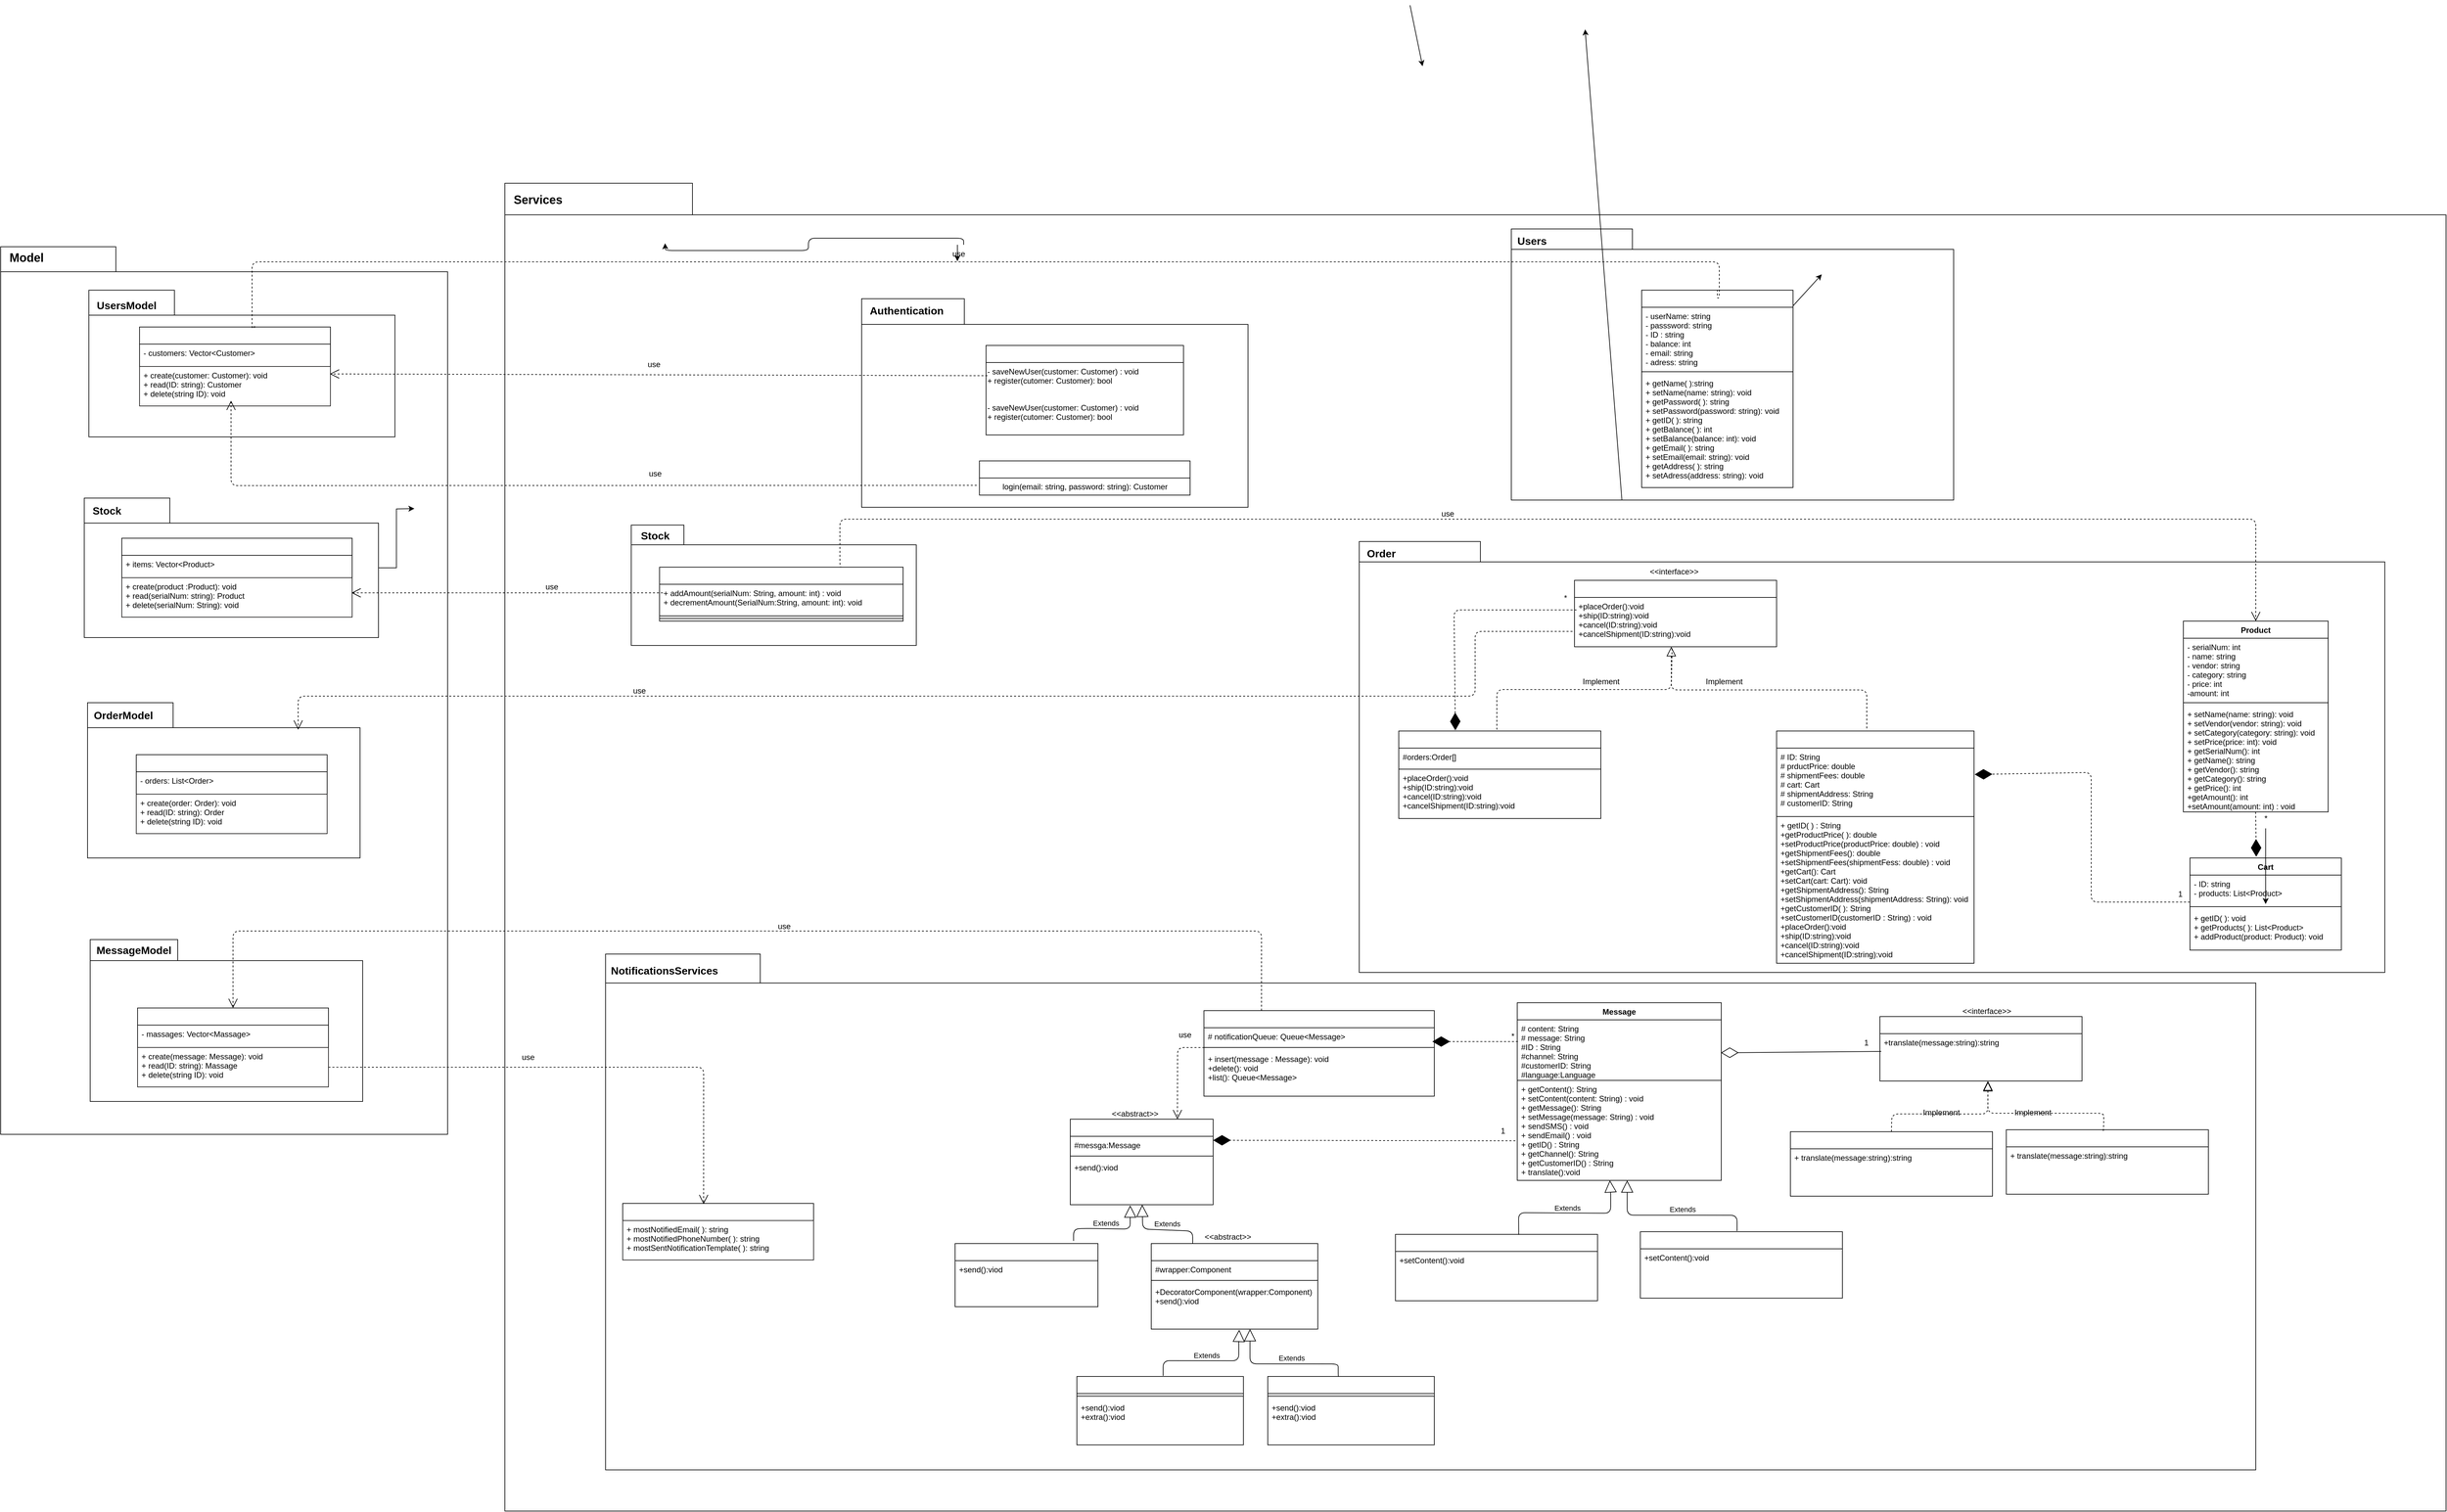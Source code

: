 <mxfile version="20.5.3" type="embed"><diagram id="zCrGKFgxf9hNdtkvRF11" name="Page-1"><mxGraphModel dx="5660" dy="2403" grid="0" gridSize="10" guides="1" tooltips="1" connect="1" arrows="1" fold="1" page="1" pageScale="1" pageWidth="850" pageHeight="1100" background="#ffffff" math="0" shadow="0"><root><mxCell id="0"/><mxCell id="1" parent="0"/><mxCell id="153" value="" style="shape=folder;fontStyle=1;tabWidth=285;tabHeight=48;tabPosition=left;html=1;boundedLbl=1;fillColor=none;strokeColor=#000000;" parent="1" vertex="1"><mxGeometry x="-2190" y="-145.5" width="2949" height="2018" as="geometry"/></mxCell><mxCell id="168" value="" style="shape=folder;fontStyle=1;tabWidth=175;tabHeight=38;tabPosition=left;html=1;boundedLbl=1;strokeColor=#000000;fontSize=16;fontColor=#000000;fillColor=none;" parent="1" vertex="1"><mxGeometry x="-2956" y="-49" width="679" height="1349" as="geometry"/></mxCell><mxCell id="184" style="edgeStyle=orthogonalEdgeStyle;rounded=0;orthogonalLoop=1;jettySize=auto;html=1;" edge="1" parent="1" source="173"><mxGeometry relative="1" as="geometry"><mxPoint x="-2327.5" y="349" as="targetPoint"/></mxGeometry></mxCell><mxCell id="173" value="" style="shape=folder;fontStyle=1;tabWidth=130;tabHeight=38;tabPosition=left;html=1;boundedLbl=1;strokeColor=#000000;fontSize=14;fontColor=#000000;fillColor=none;" parent="1" vertex="1"><mxGeometry x="-2829" y="333" width="447" height="212" as="geometry"/></mxCell><mxCell id="162" value="" style="shape=folder;fontStyle=1;tabWidth=184;tabHeight=31;tabPosition=left;html=1;boundedLbl=1;fontSize=16;fontColor=#000000;fillColor=none;strokeColor=#000000;" parent="1" vertex="1"><mxGeometry x="-892" y="399" width="1558" height="655" as="geometry"/></mxCell><mxCell id="157" value="" style="shape=folder;fontStyle=1;tabWidth=156;tabHeight=39;tabPosition=left;html=1;boundedLbl=1;fontSize=16;fontColor=#000000;fillColor=none;strokeColor=#000000;" parent="1" vertex="1"><mxGeometry x="-1648" y="30" width="587" height="317" as="geometry"/></mxCell><mxCell id="6" value="Signup" style="swimlane;fontStyle=1;align=center;verticalAlign=top;childLayout=stackLayout;horizontal=1;startSize=26;horizontalStack=0;resizeParent=1;resizeParentMax=0;resizeLast=0;collapsible=1;marginBottom=0;labelBackgroundColor=none;labelBorderColor=none;fillStyle=auto;strokeColor=#000000;fontColor=#FFFFFF;fillColor=default;gradientColor=none;" parent="1" vertex="1"><mxGeometry x="-1459" y="101" width="300" height="136" as="geometry"/></mxCell><mxCell id="151" value="&lt;span style=&quot;font-family: Helvetica; font-size: 12px; font-style: normal; font-variant-ligatures: normal; font-variant-caps: normal; font-weight: 400; letter-spacing: normal; orphans: 2; text-align: left; text-indent: 0px; text-transform: none; widows: 2; word-spacing: 0px; -webkit-text-stroke-width: 0px; text-decoration-thickness: initial; text-decoration-style: initial; text-decoration-color: initial; float: none; display: inline !important;&quot;&gt;- saveNewUser(customer: Customer) : void&lt;/span&gt;&lt;br style=&quot;border-color: rgb(0, 0, 0); padding: 0px; margin: 0px; font-family: Helvetica; font-size: 12px; font-style: normal; font-variant-ligatures: normal; font-variant-caps: normal; font-weight: 400; letter-spacing: normal; orphans: 2; text-align: left; text-indent: 0px; text-transform: none; widows: 2; word-spacing: 0px; -webkit-text-stroke-width: 0px; text-decoration-thickness: initial; text-decoration-style: initial; text-decoration-color: initial;&quot;&gt;&lt;span style=&quot;font-family: Helvetica; font-size: 12px; font-style: normal; font-variant-ligatures: normal; font-variant-caps: normal; font-weight: 400; letter-spacing: normal; orphans: 2; text-align: left; text-indent: 0px; text-transform: none; widows: 2; word-spacing: 0px; -webkit-text-stroke-width: 0px; text-decoration-thickness: initial; text-decoration-style: initial; text-decoration-color: initial; float: none; display: inline !important;&quot;&gt;+ register(cutomer: Customer&lt;/span&gt;&lt;span style=&quot;font-family: Helvetica; font-size: 12px; font-style: normal; font-variant-ligatures: normal; font-variant-caps: normal; font-weight: 400; letter-spacing: normal; orphans: 2; text-align: left; text-indent: 0px; text-transform: none; widows: 2; word-spacing: 0px; -webkit-text-stroke-width: 0px; text-decoration-thickness: initial; text-decoration-style: initial; text-decoration-color: initial; float: none; display: inline !important;&quot;&gt;): bool&lt;/span&gt;" style="text;whiteSpace=wrap;html=1;fontColor=#000000;" parent="6" vertex="1"><mxGeometry y="26" width="300" height="55" as="geometry"/></mxCell><mxCell id="81" value="&lt;span style=&quot;font-family: Helvetica; font-size: 12px; font-style: normal; font-variant-ligatures: normal; font-variant-caps: normal; font-weight: 400; letter-spacing: normal; orphans: 2; text-align: left; text-indent: 0px; text-transform: none; widows: 2; word-spacing: 0px; -webkit-text-stroke-width: 0px; text-decoration-thickness: initial; text-decoration-style: initial; text-decoration-color: initial; float: none; display: inline !important;&quot;&gt;- saveNewUser(customer: Customer) : void&lt;/span&gt;&lt;br style=&quot;border-color: rgb(0, 0, 0); padding: 0px; margin: 0px; font-family: Helvetica; font-size: 12px; font-style: normal; font-variant-ligatures: normal; font-variant-caps: normal; font-weight: 400; letter-spacing: normal; orphans: 2; text-align: left; text-indent: 0px; text-transform: none; widows: 2; word-spacing: 0px; -webkit-text-stroke-width: 0px; text-decoration-thickness: initial; text-decoration-style: initial; text-decoration-color: initial;&quot;&gt;&lt;span style=&quot;font-family: Helvetica; font-size: 12px; font-style: normal; font-variant-ligatures: normal; font-variant-caps: normal; font-weight: 400; letter-spacing: normal; orphans: 2; text-align: left; text-indent: 0px; text-transform: none; widows: 2; word-spacing: 0px; -webkit-text-stroke-width: 0px; text-decoration-thickness: initial; text-decoration-style: initial; text-decoration-color: initial; float: none; display: inline !important;&quot;&gt;+ register(cutomer: Customer&lt;/span&gt;&lt;span style=&quot;font-family: Helvetica; font-size: 12px; font-style: normal; font-variant-ligatures: normal; font-variant-caps: normal; font-weight: 400; letter-spacing: normal; orphans: 2; text-align: left; text-indent: 0px; text-transform: none; widows: 2; word-spacing: 0px; -webkit-text-stroke-width: 0px; text-decoration-thickness: initial; text-decoration-style: initial; text-decoration-color: initial; float: none; display: inline !important;&quot;&gt;): bool&lt;/span&gt;" style="text;whiteSpace=wrap;html=1;fontColor=#000000;" parent="6" vertex="1"><mxGeometry y="81" width="300" height="55" as="geometry"/></mxCell><mxCell id="8" value="Login" style="swimlane;fontStyle=1;align=center;verticalAlign=top;childLayout=stackLayout;horizontal=1;startSize=26;horizontalStack=0;resizeParent=1;resizeParentMax=0;resizeLast=0;collapsible=1;marginBottom=0;labelBackgroundColor=none;labelBorderColor=none;strokeColor=#000000;fontColor=#FFFFFF;fillColor=default;gradientColor=none;" parent="1" vertex="1"><mxGeometry x="-1469" y="276.5" width="320" height="52" as="geometry"/></mxCell><mxCell id="H6hMEX80jcX9_PH4wcqr-27" value="&lt;font color=&quot;#000000&quot;&gt;login(email: string, password: string): Customer&lt;/font&gt;" style="text;html=1;align=center;verticalAlign=middle;resizable=0;points=[];autosize=1;strokeColor=none;fillColor=none;fontColor=#FFFFFF;" parent="8" vertex="1"><mxGeometry y="26" width="320" height="26" as="geometry"/></mxCell><mxCell id="10" value="CustomerModel" style="swimlane;fontStyle=1;align=center;verticalAlign=top;childLayout=stackLayout;horizontal=1;startSize=26;horizontalStack=0;resizeParent=1;resizeParentMax=0;resizeLast=0;collapsible=1;marginBottom=0;strokeColor=#000000;fontColor=#FFFFFF;" parent="1" vertex="1"><mxGeometry x="-2745" y="73" width="290" height="120" as="geometry"/></mxCell><mxCell id="11" value="- customers: Vector&lt;Customer&gt;" style="text;strokeColor=none;fillColor=none;align=left;verticalAlign=top;spacingLeft=4;spacingRight=4;overflow=hidden;rotatable=0;points=[[0,0.5],[1,0.5]];portConstraint=eastwest;fontColor=#000000;" parent="10" vertex="1"><mxGeometry y="26" width="290" height="34" as="geometry"/></mxCell><mxCell id="12" value="+ create(customer: Customer): void&#10;+ read(ID: string): Customer&#10;+ delete(string ID): void" style="text;strokeColor=#181616;fillColor=none;align=left;verticalAlign=top;spacingLeft=4;spacingRight=4;overflow=hidden;rotatable=0;points=[[0,0.5],[1,0.5]];portConstraint=eastwest;fontColor=#000000;" parent="10" vertex="1"><mxGeometry y="60" width="290" height="60" as="geometry"/></mxCell><mxCell id="13" value="MessageHistory" style="swimlane;fontStyle=1;align=center;verticalAlign=top;childLayout=stackLayout;horizontal=1;startSize=26;horizontalStack=0;resizeParent=1;resizeParentMax=0;resizeLast=0;collapsible=1;marginBottom=0;strokeColor=#000000;fontColor=#FFFFFF;" parent="1" vertex="1"><mxGeometry x="-2748" y="1108" width="290" height="120" as="geometry"/></mxCell><mxCell id="14" value="- massages: Vector&lt;Massage&gt;" style="text;strokeColor=none;fillColor=none;align=left;verticalAlign=top;spacingLeft=4;spacingRight=4;overflow=hidden;rotatable=0;points=[[0,0.5],[1,0.5]];portConstraint=eastwest;fontColor=#000000;" parent="13" vertex="1"><mxGeometry y="26" width="290" height="34" as="geometry"/></mxCell><mxCell id="15" value="+ create(message: Message): void&#10;+ read(ID: string): Massage&#10;+ delete(string ID): void" style="text;strokeColor=#181616;fillColor=none;align=left;verticalAlign=top;spacingLeft=4;spacingRight=4;overflow=hidden;rotatable=0;points=[[0,0.5],[1,0.5]];portConstraint=eastwest;fontColor=#000000;" parent="13" vertex="1"><mxGeometry y="60" width="290" height="60" as="geometry"/></mxCell><mxCell id="16" value="Stock" style="swimlane;fontStyle=1;align=center;verticalAlign=top;childLayout=stackLayout;horizontal=1;startSize=26;horizontalStack=0;resizeParent=1;resizeParentMax=0;resizeLast=0;collapsible=1;marginBottom=0;strokeColor=#000000;fontColor=#FFFFFF;" parent="1" vertex="1"><mxGeometry x="-2772" y="394" width="350" height="120" as="geometry"/></mxCell><mxCell id="17" value="+ items: Vector&lt;Product&gt;" style="text;strokeColor=none;fillColor=none;align=left;verticalAlign=top;spacingLeft=4;spacingRight=4;overflow=hidden;rotatable=0;points=[[0,0.5],[1,0.5]];portConstraint=eastwest;fontColor=#000000;" parent="16" vertex="1"><mxGeometry y="26" width="350" height="34" as="geometry"/></mxCell><mxCell id="18" value="+ create(product :Product): void&#10;+ read(serialNum: string): Product&#10;+ delete(serialNum: String): void&#10;" style="text;strokeColor=#181616;fillColor=none;align=left;verticalAlign=top;spacingLeft=4;spacingRight=4;overflow=hidden;rotatable=0;points=[[0,0.5],[1,0.5]];portConstraint=eastwest;fontColor=#000000;" parent="16" vertex="1"><mxGeometry y="60" width="350" height="60" as="geometry"/></mxCell><mxCell id="H6hMEX80jcX9_PH4wcqr-24" value="" style="endArrow=open;endFill=1;endSize=12;html=1;labelBackgroundColor=#FFFFFF;strokeColor=#000000;fontColor=#000000;dashed=1;exitX=-0.013;exitY=0.429;exitDx=0;exitDy=0;exitPerimeter=0;" parent="1" edge="1" source="H6hMEX80jcX9_PH4wcqr-27"><mxGeometry width="160" relative="1" as="geometry"><mxPoint x="-1478" y="331" as="sourcePoint"/><mxPoint x="-2606" y="185" as="targetPoint"/><Array as="points"><mxPoint x="-2606" y="314"/></Array></mxGeometry></mxCell><mxCell id="H6hMEX80jcX9_PH4wcqr-26" value="use" style="text;html=1;align=center;verticalAlign=middle;resizable=0;points=[];autosize=1;strokeColor=none;fillColor=none;fontColor=#000000;" parent="1" vertex="1"><mxGeometry x="-1982" y="281" width="40" height="30" as="geometry"/></mxCell><mxCell id="H6hMEX80jcX9_PH4wcqr-30" value="" style="endArrow=open;endFill=1;endSize=12;html=1;labelBackgroundColor=#FFFFFF;strokeColor=#000000;fontColor=#000000;dashed=1;entryX=0.997;entryY=0.189;entryDx=0;entryDy=0;entryPerimeter=0;" parent="1" target="12" edge="1"><mxGeometry width="160" relative="1" as="geometry"><mxPoint x="-1457" y="147" as="sourcePoint"/><mxPoint x="-1305" y="141" as="targetPoint"/><Array as="points"><mxPoint x="-1467" y="147"/></Array></mxGeometry></mxCell><mxCell id="H6hMEX80jcX9_PH4wcqr-31" value="&lt;span style=&quot;text-align: center;&quot;&gt;use&lt;/span&gt;" style="text;whiteSpace=wrap;html=1;fontColor=#000000;" parent="1" vertex="1"><mxGeometry x="-1975" y="116" width="26" height="25" as="geometry"/></mxCell><mxCell id="136" value="" style="edgeStyle=none;html=1;" parent="1" source="H6hMEX80jcX9_PH4wcqr-35" edge="1"><mxGeometry relative="1" as="geometry"><mxPoint x="-189.345" y="-7" as="targetPoint"/></mxGeometry></mxCell><mxCell id="H6hMEX80jcX9_PH4wcqr-35" value="Customer" style="swimlane;fontStyle=1;align=center;verticalAlign=top;childLayout=stackLayout;horizontal=1;startSize=26;horizontalStack=0;resizeParent=1;resizeParentMax=0;resizeLast=0;collapsible=1;marginBottom=0;strokeColor=#000000;fontColor=#FFFFFF;" parent="1" vertex="1"><mxGeometry x="-463" y="17" width="230" height="300" as="geometry"/></mxCell><mxCell id="H6hMEX80jcX9_PH4wcqr-36" value="- userName: string&#10;- passsword: string&#10;- ID : string&#10;- balance: int&#10;- email: string&#10;- adress: string" style="text;strokeColor=none;fillColor=none;align=left;verticalAlign=top;spacingLeft=4;spacingRight=4;overflow=hidden;rotatable=0;points=[[0,0.5],[1,0.5]];portConstraint=eastwest;fontColor=#000000;labelBackgroundColor=none;" parent="H6hMEX80jcX9_PH4wcqr-35" vertex="1"><mxGeometry y="26" width="230" height="94" as="geometry"/></mxCell><mxCell id="H6hMEX80jcX9_PH4wcqr-37" value="" style="line;strokeWidth=1;fillColor=none;align=left;verticalAlign=middle;spacingTop=-1;spacingLeft=3;spacingRight=3;rotatable=0;labelPosition=right;points=[];portConstraint=eastwest;strokeColor=inherit;fontColor=#000000;" parent="H6hMEX80jcX9_PH4wcqr-35" vertex="1"><mxGeometry y="120" width="230" height="8" as="geometry"/></mxCell><mxCell id="H6hMEX80jcX9_PH4wcqr-38" value="+ getName( ):string&#10;+ setName(name: string): void&#10;+ getPassword( ): string&#10;+ setPassword(password: string): void&#10;+ getID( ): string&#10;+ getBalance( ): int&#10;+ setBalance(balance: int): void&#10;+ getEmail( ): string&#10;+ setEmail(email: string): void&#10;+ getAddress( ): string&#10;+ setAdress(address: string): void " style="text;strokeColor=none;fillColor=none;align=left;verticalAlign=top;spacingLeft=4;spacingRight=4;overflow=hidden;rotatable=0;points=[[0,0.5],[1,0.5]];portConstraint=eastwest;fontColor=#000000;" parent="H6hMEX80jcX9_PH4wcqr-35" vertex="1"><mxGeometry y="128" width="230" height="172" as="geometry"/></mxCell><mxCell id="H6hMEX80jcX9_PH4wcqr-39" value="Product" style="swimlane;fontStyle=1;align=center;verticalAlign=top;childLayout=stackLayout;horizontal=1;startSize=26;horizontalStack=0;resizeParent=1;resizeParentMax=0;resizeLast=0;collapsible=1;marginBottom=0;strokeColor=#000000;" parent="1" vertex="1"><mxGeometry x="360" y="520" width="220" height="290" as="geometry"><mxRectangle x="470" y="300" width="100" height="30" as="alternateBounds"/></mxGeometry></mxCell><mxCell id="H6hMEX80jcX9_PH4wcqr-40" value="- serialNum: int&#10;- name: string&#10;- vendor: string&#10;- category: string &#10;- price: int &#10;-amount: int" style="text;strokeColor=none;fillColor=none;align=left;verticalAlign=top;spacingLeft=4;spacingRight=4;overflow=hidden;rotatable=0;points=[[0,0.5],[1,0.5]];portConstraint=eastwest;fontColor=#000000;" parent="H6hMEX80jcX9_PH4wcqr-39" vertex="1"><mxGeometry y="26" width="220" height="94" as="geometry"/></mxCell><mxCell id="H6hMEX80jcX9_PH4wcqr-41" value="" style="line;strokeWidth=1;fillColor=none;align=left;verticalAlign=middle;spacingTop=-1;spacingLeft=3;spacingRight=3;rotatable=0;labelPosition=right;points=[];portConstraint=eastwest;strokeColor=inherit;" parent="H6hMEX80jcX9_PH4wcqr-39" vertex="1"><mxGeometry y="120" width="220" height="8" as="geometry"/></mxCell><mxCell id="H6hMEX80jcX9_PH4wcqr-42" value="+ setName(name: string): void&#10;+ setVendor(vendor: string): void&#10;+ setCategory(category: string): void&#10;+ setPrice(price: int): void&#10;+ getSerialNum(): int&#10;+ getName(): string&#10;+ getVendor(): string&#10;+ getCategory(): string&#10;+ getPrice(): int&#10;+getAmount(): int&#10;+setAmount(amount: int) : void" style="text;strokeColor=none;fillColor=none;align=left;verticalAlign=top;spacingLeft=4;spacingRight=4;overflow=hidden;rotatable=0;points=[[0,0.5],[1,0.5]];portConstraint=eastwest;fontColor=#000000;" parent="H6hMEX80jcX9_PH4wcqr-39" vertex="1"><mxGeometry y="128" width="220" height="162" as="geometry"/></mxCell><mxCell id="H6hMEX80jcX9_PH4wcqr-43" value="SimpleOrder" style="swimlane;fontStyle=1;align=center;verticalAlign=top;childLayout=stackLayout;horizontal=1;startSize=26;horizontalStack=0;resizeParent=1;resizeParentMax=0;resizeLast=0;collapsible=1;marginBottom=0;strokeColor=#000000;fillColor=default;fontColor=#FFFFFF;" parent="1" vertex="1"><mxGeometry x="-258" y="687" width="300" height="353" as="geometry"><mxRectangle x="-254" y="684" width="110" height="30" as="alternateBounds"/></mxGeometry></mxCell><mxCell id="H6hMEX80jcX9_PH4wcqr-44" value="# ID: String&#10;# prductPrice: double&#10;# shipmentFees: double&#10;# cart: Cart&#10;# shipmentAddress: String&#10;# customerID: String" style="text;strokeColor=none;fillColor=none;align=left;verticalAlign=top;spacingLeft=4;spacingRight=4;overflow=hidden;rotatable=0;points=[[0,0.5],[1,0.5]];portConstraint=eastwest;fontColor=#000000;" parent="H6hMEX80jcX9_PH4wcqr-43" vertex="1"><mxGeometry y="26" width="300" height="104" as="geometry"/></mxCell><mxCell id="H6hMEX80jcX9_PH4wcqr-45" value="+ getID( ) : String&#10;+getProductPrice( ): double&#10;+setProductPrice(productPrice: double) : void&#10;+getShipmentFees(): double&#10;+setShipmentFees(shipmentFess: double) : void&#10;+getCart(): Cart&#10;+setCart(cart: Cart): void&#10;+getShipmentAddress(): String&#10;+setShipmentAddress(shipmentAddress: String): void&#10;+getCustomerID( ): String&#10;+setCustomerID(customerID : String) : void&#10;+placeOrder():void&#10;+ship(ID:string):void&#10;+cancel(ID:string):void&#10;+cancelShipment(ID:string):void" style="text;strokeColor=#000000;fillColor=none;align=left;verticalAlign=top;spacingLeft=4;spacingRight=4;overflow=hidden;rotatable=0;points=[[0,0.5],[1,0.5]];portConstraint=eastwest;fontColor=#000000;" parent="H6hMEX80jcX9_PH4wcqr-43" vertex="1"><mxGeometry y="130" width="300" height="223" as="geometry"/></mxCell><mxCell id="H6hMEX80jcX9_PH4wcqr-46" value="Cart" style="swimlane;fontStyle=1;align=center;verticalAlign=top;childLayout=stackLayout;horizontal=1;startSize=26;horizontalStack=0;resizeParent=1;resizeParentMax=0;resizeLast=0;collapsible=1;marginBottom=0;labelBackgroundColor=none;strokeColor=#000000;fontColor=default;fillColor=default;labelBorderColor=none;" parent="1" vertex="1"><mxGeometry x="370" y="880" width="230" height="140" as="geometry"/></mxCell><mxCell id="H6hMEX80jcX9_PH4wcqr-47" value="- ID: string&#10;- products: List&lt;Product&gt;&#10;" style="text;strokeColor=none;fillColor=none;align=left;verticalAlign=top;spacingLeft=4;spacingRight=4;overflow=hidden;rotatable=0;points=[[0,0.5],[1,0.5]];portConstraint=eastwest;labelBackgroundColor=none;fontColor=#000000;" parent="H6hMEX80jcX9_PH4wcqr-46" vertex="1"><mxGeometry y="26" width="230" height="44" as="geometry"/></mxCell><mxCell id="H6hMEX80jcX9_PH4wcqr-48" value="" style="line;strokeWidth=1;fillColor=none;align=left;verticalAlign=middle;spacingTop=-1;spacingLeft=3;spacingRight=3;rotatable=0;labelPosition=right;points=[];portConstraint=eastwest;strokeColor=inherit;labelBackgroundColor=default;fontColor=#FFFFFF;" parent="H6hMEX80jcX9_PH4wcqr-46" vertex="1"><mxGeometry y="70" width="230" height="8" as="geometry"/></mxCell><object label="+ getID( ): void&#10;+ getProducts( ): List&lt;Product&gt;&#10;+ addProduct(product: Product): void" Get="" id="H6hMEX80jcX9_PH4wcqr-49"><mxCell style="text;strokeColor=none;fillColor=none;align=left;verticalAlign=top;spacingLeft=4;spacingRight=4;overflow=hidden;rotatable=0;points=[[0,0.5],[1,0.5]];portConstraint=eastwest;labelBackgroundColor=none;fontColor=#000000;" parent="H6hMEX80jcX9_PH4wcqr-46" vertex="1"><mxGeometry y="78" width="230" height="62" as="geometry"/></mxCell></object><mxCell id="H6hMEX80jcX9_PH4wcqr-50" value="" style="endArrow=diamondThin;endFill=1;endSize=24;html=1;dashed=1;labelBackgroundColor=#FFFFFF;strokeColor=#000000;fontColor=#000000;entryX=0.438;entryY=-0.014;entryDx=0;entryDy=0;exitX=0.499;exitY=1;exitDx=0;exitDy=0;exitPerimeter=0;entryPerimeter=0;" parent="1" source="H6hMEX80jcX9_PH4wcqr-42" target="H6hMEX80jcX9_PH4wcqr-46" edge="1"><mxGeometry width="160" relative="1" as="geometry"><mxPoint x="490" y="810" as="sourcePoint"/><mxPoint x="525" y="860" as="targetPoint"/></mxGeometry></mxCell><mxCell id="StFQyZ94x38BfXwhMp5b-22" value="" style="edgeStyle=none;html=1;" parent="1" source="H6hMEX80jcX9_PH4wcqr-52" target="H6hMEX80jcX9_PH4wcqr-48" edge="1"><mxGeometry relative="1" as="geometry"/></mxCell><mxCell id="H6hMEX80jcX9_PH4wcqr-52" value="*" style="text;html=1;align=center;verticalAlign=middle;resizable=0;points=[];autosize=1;strokeColor=none;fillColor=none;fontColor=#000000;" parent="1" vertex="1"><mxGeometry x="470" y="805" width="30" height="30" as="geometry"/></mxCell><mxCell id="StFQyZ94x38BfXwhMp5b-23" value="" style="endArrow=diamondThin;endFill=1;endSize=24;html=1;dashed=1;labelBackgroundColor=#FFFFFF;strokeColor=#000000;fontColor=#000000;entryX=1.003;entryY=0.385;entryDx=0;entryDy=0;entryPerimeter=0;" parent="1" target="H6hMEX80jcX9_PH4wcqr-44" edge="1"><mxGeometry width="160" relative="1" as="geometry"><mxPoint x="370" y="947" as="sourcePoint"/><mxPoint x="60" y="750" as="targetPoint"/><Array as="points"><mxPoint x="220" y="947"/><mxPoint x="220" y="840"/><mxPoint x="220" y="750"/></Array></mxGeometry></mxCell><mxCell id="StFQyZ94x38BfXwhMp5b-24" value="CompoundOrder" style="swimlane;fontStyle=1;align=center;verticalAlign=top;childLayout=stackLayout;horizontal=1;startSize=26;horizontalStack=0;resizeParent=1;resizeParentMax=0;resizeLast=0;collapsible=1;marginBottom=0;strokeColor=#000000;fillColor=default;fontColor=#FFFFFF;" parent="1" vertex="1"><mxGeometry x="-832" y="687" width="307" height="133" as="geometry"/></mxCell><mxCell id="StFQyZ94x38BfXwhMp5b-25" value="#orders:Order[]" style="text;strokeColor=none;fillColor=none;align=left;verticalAlign=top;spacingLeft=4;spacingRight=4;overflow=hidden;rotatable=0;points=[[0,0.5],[1,0.5]];portConstraint=eastwest;fontColor=#000000;" parent="StFQyZ94x38BfXwhMp5b-24" vertex="1"><mxGeometry y="26" width="307" height="32" as="geometry"/></mxCell><mxCell id="StFQyZ94x38BfXwhMp5b-26" value="+placeOrder():void&#10;+ship(ID:string):void&#10;+cancel(ID:string):void&#10;+cancelShipment(ID:string):void" style="text;strokeColor=#000000;fillColor=none;align=left;verticalAlign=top;spacingLeft=4;spacingRight=4;overflow=hidden;rotatable=0;points=[[0,0.5],[1,0.5]];portConstraint=eastwest;fontColor=#000000;" parent="StFQyZ94x38BfXwhMp5b-24" vertex="1"><mxGeometry y="58" width="307" height="75" as="geometry"/></mxCell><mxCell id="H6hMEX80jcX9_PH4wcqr-55" value="1" style="text;html=1;align=center;verticalAlign=middle;resizable=0;points=[];autosize=1;strokeColor=none;fillColor=none;fontColor=#000000;" parent="1" vertex="1"><mxGeometry x="340" y="920" width="30" height="30" as="geometry"/></mxCell><mxCell id="StFQyZ94x38BfXwhMp5b-27" value="" style="endArrow=diamondThin;endFill=1;endSize=24;html=1;dashed=1;labelBackgroundColor=#FFFFFF;strokeColor=#000000;fontColor=#000000;" parent="1" edge="1"><mxGeometry width="160" relative="1" as="geometry"><mxPoint x="-562" y="503" as="sourcePoint"/><mxPoint x="-746" y="686" as="targetPoint"/><Array as="points"><mxPoint x="-748" y="503"/></Array></mxGeometry></mxCell><mxCell id="StFQyZ94x38BfXwhMp5b-28" value="Order" style="swimlane;fontStyle=1;align=center;verticalAlign=top;childLayout=stackLayout;horizontal=1;startSize=26;horizontalStack=0;resizeParent=1;resizeParentMax=0;resizeLast=0;collapsible=1;marginBottom=0;strokeColor=#000000;fillColor=default;fontColor=#FFFFFF;" parent="1" vertex="1"><mxGeometry x="-565" y="458" width="307" height="101" as="geometry"/></mxCell><mxCell id="StFQyZ94x38BfXwhMp5b-30" value="+placeOrder():void&#10;+ship(ID:string):void&#10;+cancel(ID:string):void&#10;+cancelShipment(ID:string):void" style="text;strokeColor=#000000;fillColor=none;align=left;verticalAlign=top;spacingLeft=4;spacingRight=4;overflow=hidden;rotatable=0;points=[[0,0.5],[1,0.5]];portConstraint=eastwest;fontColor=#000000;" parent="StFQyZ94x38BfXwhMp5b-28" vertex="1"><mxGeometry y="26" width="307" height="75" as="geometry"/></mxCell><mxCell id="StFQyZ94x38BfXwhMp5b-33" value="&amp;lt;&amp;lt;interface&amp;gt;&amp;gt;" style="text;html=1;align=center;verticalAlign=middle;resizable=0;points=[];autosize=1;strokeColor=none;fillColor=none;fontColor=#030303;" parent="1" vertex="1"><mxGeometry x="-460" y="432" width="92" height="26" as="geometry"/></mxCell><mxCell id="StFQyZ94x38BfXwhMp5b-39" value="" style="endArrow=block;dashed=1;endFill=0;endSize=12;html=1;strokeColor=#000000;entryX=0.479;entryY=0.991;entryDx=0;entryDy=0;entryPerimeter=0;" parent="1" edge="1"><mxGeometry width="160" relative="1" as="geometry"><mxPoint x="-121" y="683" as="sourcePoint"/><mxPoint x="-417.947" y="559.005" as="targetPoint"/><Array as="points"><mxPoint x="-121" y="624.68"/><mxPoint x="-418" y="624.68"/></Array></mxGeometry></mxCell><mxCell id="StFQyZ94x38BfXwhMp5b-42" value="Message" style="swimlane;fontStyle=1;align=center;verticalAlign=top;childLayout=stackLayout;horizontal=1;startSize=26;horizontalStack=0;resizeParent=1;resizeParentMax=0;resizeLast=0;collapsible=1;marginBottom=0;" parent="1" vertex="1"><mxGeometry x="-652" y="1100" width="310" height="270" as="geometry"/></mxCell><mxCell id="StFQyZ94x38BfXwhMp5b-43" value="# content: String&#10;# message: String&#10;#ID : String&#10;#channel: String&#10;#customerID: String&#10;#language:Language" style="text;strokeColor=#000000;fillColor=none;align=left;verticalAlign=top;spacingLeft=4;spacingRight=4;overflow=hidden;rotatable=0;points=[[0,0.5],[1,0.5]];portConstraint=eastwest;fontColor=#000000;" parent="StFQyZ94x38BfXwhMp5b-42" vertex="1"><mxGeometry y="26" width="310" height="92" as="geometry"/></mxCell><mxCell id="StFQyZ94x38BfXwhMp5b-44" value="+ getContent(): String&#10;+ setContent(content: String) : void&#10;+ getMessage(): String&#10;+ setMessage(message: String) : void&#10;+ sendSMS() : void&#10;+ sendEmail() : void&#10;+ getID() : String&#10;+ getChannel(): String&#10;+ getCustomerID() : String&#10;+ translate():void" style="text;strokeColor=#000000;fillColor=none;align=left;verticalAlign=top;spacingLeft=4;spacingRight=4;overflow=hidden;rotatable=0;points=[[0,0.5],[1,0.5]];portConstraint=eastwest;fontColor=#000000;" parent="StFQyZ94x38BfXwhMp5b-42" vertex="1"><mxGeometry y="118" width="310" height="152" as="geometry"/></mxCell><mxCell id="StFQyZ94x38BfXwhMp5b-45" value="NotificationManager" style="swimlane;fontStyle=1;align=center;verticalAlign=top;childLayout=stackLayout;horizontal=1;startSize=26;horizontalStack=0;resizeParent=1;resizeParentMax=0;resizeLast=0;collapsible=1;marginBottom=0;strokeColor=#000000;fontColor=#FFFFFF;" parent="1" vertex="1"><mxGeometry x="-1128" y="1112" width="350" height="130" as="geometry"/></mxCell><mxCell id="StFQyZ94x38BfXwhMp5b-46" value="# notificationQueue: Queue&lt;Message&gt;" style="text;strokeColor=none;fillColor=none;align=left;verticalAlign=top;spacingLeft=4;spacingRight=4;overflow=hidden;rotatable=0;points=[[0,0.5],[1,0.5]];portConstraint=eastwest;fontColor=#000000;" parent="StFQyZ94x38BfXwhMp5b-45" vertex="1"><mxGeometry y="26" width="350" height="26" as="geometry"/></mxCell><mxCell id="StFQyZ94x38BfXwhMp5b-47" value="" style="line;strokeWidth=1;fillColor=none;align=left;verticalAlign=middle;spacingTop=-1;spacingLeft=3;spacingRight=3;rotatable=0;labelPosition=right;points=[];portConstraint=eastwest;strokeColor=inherit;fontColor=#000000;" parent="StFQyZ94x38BfXwhMp5b-45" vertex="1"><mxGeometry y="52" width="350" height="8" as="geometry"/></mxCell><mxCell id="StFQyZ94x38BfXwhMp5b-48" value="+ insert(message : Message): void&#10;+delete(): void&#10;+list(): Queue&lt;Message&gt;" style="text;strokeColor=none;fillColor=none;align=left;verticalAlign=top;spacingLeft=4;spacingRight=4;overflow=hidden;rotatable=0;points=[[0,0.5],[1,0.5]];portConstraint=eastwest;fontColor=#000000;" parent="StFQyZ94x38BfXwhMp5b-45" vertex="1"><mxGeometry y="60" width="350" height="70" as="geometry"/></mxCell><mxCell id="StFQyZ94x38BfXwhMp5b-49" value="" style="endArrow=diamondThin;endFill=1;endSize=24;html=1;dashed=1;labelBackgroundColor=#FFFFFF;strokeColor=#000000;fontColor=#000000;" parent="1" edge="1"><mxGeometry width="160" relative="1" as="geometry"><mxPoint x="-651" y="1159" as="sourcePoint"/><mxPoint x="-781" y="1159" as="targetPoint"/><Array as="points"/></mxGeometry></mxCell><mxCell id="StFQyZ94x38BfXwhMp5b-50" value="" style="endArrow=open;endFill=1;endSize=12;html=1;labelBackgroundColor=#FFFFFF;strokeColor=#000000;fontColor=#000000;dashed=1;exitX=0.25;exitY=0;exitDx=0;exitDy=0;edgeStyle=orthogonalEdgeStyle;entryX=0.5;entryY=0;entryDx=0;entryDy=0;" parent="1" source="StFQyZ94x38BfXwhMp5b-45" target="13" edge="1"><mxGeometry width="160" relative="1" as="geometry"><mxPoint x="-1113" y="1035" as="sourcePoint"/><mxPoint x="-2600" y="1192" as="targetPoint"/><Array as="points"><mxPoint x="-1040" y="991"/><mxPoint x="-2603" y="991"/><mxPoint x="-2603" y="1094"/></Array></mxGeometry></mxCell><mxCell id="StFQyZ94x38BfXwhMp5b-52" value="*" style="text;html=1;align=center;verticalAlign=middle;resizable=0;points=[];autosize=1;strokeColor=none;fillColor=none;fontColor=#030303;" parent="1" vertex="1"><mxGeometry x="-591" y="472" width="23" height="26" as="geometry"/></mxCell><mxCell id="StFQyZ94x38BfXwhMp5b-55" value="*" style="text;html=1;align=center;verticalAlign=middle;resizable=0;points=[];autosize=1;strokeColor=none;fillColor=none;fontColor=#030303;" parent="1" vertex="1"><mxGeometry x="-671" y="1138" width="23" height="26" as="geometry"/></mxCell><mxCell id="StFQyZ94x38BfXwhMp5b-56" value="Template1" style="swimlane;fontStyle=1;align=center;verticalAlign=top;childLayout=stackLayout;horizontal=1;startSize=26;horizontalStack=0;resizeParent=1;resizeParentMax=0;resizeLast=0;collapsible=1;marginBottom=0;strokeColor=#000000;fillColor=default;fontColor=#FFFFFF;" parent="1" vertex="1"><mxGeometry x="-837" y="1452" width="307" height="101" as="geometry"/></mxCell><mxCell id="StFQyZ94x38BfXwhMp5b-58" value="+setContent():void" style="text;strokeColor=#000000;fillColor=none;align=left;verticalAlign=top;spacingLeft=4;spacingRight=4;overflow=hidden;rotatable=0;points=[[0,0.5],[1,0.5]];portConstraint=eastwest;fontColor=#000000;" parent="StFQyZ94x38BfXwhMp5b-56" vertex="1"><mxGeometry y="26" width="307" height="75" as="geometry"/></mxCell><mxCell id="StFQyZ94x38BfXwhMp5b-59" value="Template2" style="swimlane;fontStyle=1;align=center;verticalAlign=top;childLayout=stackLayout;horizontal=1;startSize=26;horizontalStack=0;resizeParent=1;resizeParentMax=0;resizeLast=0;collapsible=1;marginBottom=0;strokeColor=#000000;fillColor=default;fontColor=#FFFFFF;" parent="1" vertex="1"><mxGeometry x="-465" y="1448" width="307" height="101" as="geometry"/></mxCell><mxCell id="StFQyZ94x38BfXwhMp5b-60" value="+setContent():void" style="text;strokeColor=#000000;fillColor=none;align=left;verticalAlign=top;spacingLeft=4;spacingRight=4;overflow=hidden;rotatable=0;points=[[0,0.5],[1,0.5]];portConstraint=eastwest;fontColor=#000000;" parent="StFQyZ94x38BfXwhMp5b-59" vertex="1"><mxGeometry y="26" width="307" height="75" as="geometry"/></mxCell><mxCell id="27" value="Extends" style="endArrow=block;endSize=16;endFill=0;html=1;strokeColor=#000000;exitX=0.61;exitY=0.007;exitDx=0;exitDy=0;exitPerimeter=0;entryX=0.454;entryY=0.999;entryDx=0;entryDy=0;entryPerimeter=0;" parent="1" source="StFQyZ94x38BfXwhMp5b-56" target="StFQyZ94x38BfXwhMp5b-44" edge="1"><mxGeometry x="-0.04" y="8" width="160" relative="1" as="geometry"><mxPoint x="-611" y="1418" as="sourcePoint"/><mxPoint x="-485" y="1374" as="targetPoint"/><Array as="points"><mxPoint x="-650" y="1419"/><mxPoint x="-510" y="1420"/><mxPoint x="-510" y="1390"/></Array><mxPoint as="offset"/></mxGeometry></mxCell><mxCell id="StFQyZ94x38BfXwhMp5b-61" value="Extends" style="endArrow=block;endSize=16;endFill=0;html=1;strokeColor=#000000;" parent="1" edge="1"><mxGeometry x="-0.122" y="-9" width="160" relative="1" as="geometry"><mxPoint x="-318" y="1447" as="sourcePoint"/><mxPoint x="-485" y="1370" as="targetPoint"/><Array as="points"><mxPoint x="-318" y="1423"/><mxPoint x="-485" y="1422.84"/></Array><mxPoint as="offset"/></mxGeometry></mxCell><mxCell id="H6hMEX80jcX9_PH4wcqr-58" value="StockManager" style="swimlane;fontStyle=1;align=center;verticalAlign=top;childLayout=stackLayout;horizontal=1;startSize=26;horizontalStack=0;resizeParent=1;resizeParentMax=0;resizeLast=0;collapsible=1;marginBottom=0;labelBackgroundColor=none;fontColor=#FFFFFF;" parent="1" vertex="1"><mxGeometry x="-1955" y="438" width="370" height="82" as="geometry"/></mxCell><mxCell id="H6hMEX80jcX9_PH4wcqr-61" value="+ addAmount(serialNum: String, amount: int) : void&#10;+ decrementAmount(SerialNum:String, amount: int): void" style="text;strokeColor=#000000;fillColor=none;align=left;verticalAlign=top;spacingLeft=4;spacingRight=4;overflow=hidden;rotatable=0;points=[[0,0.5],[1,0.5]];portConstraint=eastwest;labelBackgroundColor=none;fontColor=#000000;" parent="H6hMEX80jcX9_PH4wcqr-58" vertex="1"><mxGeometry y="26" width="370" height="48" as="geometry"/></mxCell><mxCell id="H6hMEX80jcX9_PH4wcqr-60" value="" style="line;strokeWidth=1;fillColor=none;align=left;verticalAlign=middle;spacingTop=-1;spacingLeft=3;spacingRight=3;rotatable=0;labelPosition=right;points=[];portConstraint=eastwest;strokeColor=inherit;labelBackgroundColor=none;fontColor=#000000;" parent="H6hMEX80jcX9_PH4wcqr-58" vertex="1"><mxGeometry y="74" width="370" height="8" as="geometry"/></mxCell><mxCell id="StFQyZ94x38BfXwhMp5b-62" value="Language" style="swimlane;fontStyle=1;align=center;verticalAlign=top;childLayout=stackLayout;horizontal=1;startSize=26;horizontalStack=0;resizeParent=1;resizeParentMax=0;resizeLast=0;collapsible=1;marginBottom=0;strokeColor=#000000;fillColor=default;fontColor=#FFFFFF;" parent="1" vertex="1"><mxGeometry x="-101" y="1121" width="307" height="98" as="geometry"/></mxCell><mxCell id="StFQyZ94x38BfXwhMp5b-63" value="+translate(message:string):string" style="text;strokeColor=#000000;fillColor=none;align=left;verticalAlign=top;spacingLeft=4;spacingRight=4;overflow=hidden;rotatable=0;points=[[0,0.5],[1,0.5]];portConstraint=eastwest;fontColor=#000000;" parent="StFQyZ94x38BfXwhMp5b-62" vertex="1"><mxGeometry y="26" width="307" height="72" as="geometry"/></mxCell><mxCell id="StFQyZ94x38BfXwhMp5b-64" value="Spanish" style="swimlane;fontStyle=1;align=center;verticalAlign=top;childLayout=stackLayout;horizontal=1;startSize=26;horizontalStack=0;resizeParent=1;resizeParentMax=0;resizeLast=0;collapsible=1;marginBottom=0;strokeColor=#000000;fillColor=default;fontColor=#FFFFFF;" parent="1" vertex="1"><mxGeometry x="-237" y="1296" width="307" height="98" as="geometry"/></mxCell><mxCell id="StFQyZ94x38BfXwhMp5b-65" value="+ translate(message:string):string" style="text;strokeColor=#000000;fillColor=none;align=left;verticalAlign=top;spacingLeft=4;spacingRight=4;overflow=hidden;rotatable=0;points=[[0,0.5],[1,0.5]];portConstraint=eastwest;fontColor=#000000;" parent="StFQyZ94x38BfXwhMp5b-64" vertex="1"><mxGeometry y="26" width="307" height="72" as="geometry"/></mxCell><mxCell id="StFQyZ94x38BfXwhMp5b-66" value="English" style="swimlane;fontStyle=1;align=center;verticalAlign=top;childLayout=stackLayout;horizontal=1;startSize=26;horizontalStack=0;resizeParent=1;resizeParentMax=0;resizeLast=0;collapsible=1;marginBottom=0;strokeColor=#000000;fillColor=default;fontColor=#FFFFFF;" parent="1" vertex="1"><mxGeometry x="91" y="1293" width="307" height="98" as="geometry"/></mxCell><mxCell id="StFQyZ94x38BfXwhMp5b-67" value="+ translate(message:string):string" style="text;strokeColor=#000000;fillColor=none;align=left;verticalAlign=top;spacingLeft=4;spacingRight=4;overflow=hidden;rotatable=0;points=[[0,0.5],[1,0.5]];portConstraint=eastwest;fontColor=#000000;" parent="StFQyZ94x38BfXwhMp5b-66" vertex="1"><mxGeometry y="26" width="307" height="72" as="geometry"/></mxCell><mxCell id="H6hMEX80jcX9_PH4wcqr-62" value="" style="endArrow=open;endFill=1;endSize=12;html=1;labelBackgroundColor=#FFFFFF;strokeColor=#000000;fontColor=#000000;dashed=1;startArrow=none;" parent="1" edge="1"><mxGeometry width="160" relative="1" as="geometry"><mxPoint x="-1950" y="477" as="sourcePoint"/><mxPoint x="-2423" y="477" as="targetPoint"/><Array as="points"/></mxGeometry></mxCell><mxCell id="H6hMEX80jcX9_PH4wcqr-66" value="" style="endArrow=open;endFill=1;endSize=12;html=1;labelBackgroundColor=#FFFFFF;strokeColor=#000000;fontColor=#000000;dashed=1;edgeStyle=orthogonalEdgeStyle;exitX=0.75;exitY=0;exitDx=0;exitDy=0;entryX=0.5;entryY=0;entryDx=0;entryDy=0;" parent="1" source="H6hMEX80jcX9_PH4wcqr-58" target="H6hMEX80jcX9_PH4wcqr-39" edge="1"><mxGeometry width="160" relative="1" as="geometry"><mxPoint x="-852.32" y="330" as="sourcePoint"/><mxPoint x="400" y="400" as="targetPoint"/><Array as="points"><mxPoint x="-1681" y="438"/><mxPoint x="-1681" y="365"/><mxPoint x="470" y="365"/></Array></mxGeometry></mxCell><mxCell id="StFQyZ94x38BfXwhMp5b-68" value="&amp;lt;&amp;lt;interface&amp;gt;&amp;gt;" style="text;html=1;align=center;verticalAlign=middle;resizable=0;points=[];autosize=1;strokeColor=none;fillColor=none;fontColor=#030303;" parent="1" vertex="1"><mxGeometry x="15" y="1100" width="92" height="26" as="geometry"/></mxCell><mxCell id="StFQyZ94x38BfXwhMp5b-71" value="" style="endArrow=block;dashed=1;endFill=0;endSize=12;html=1;strokeColor=#000000;entryX=0.479;entryY=0.991;entryDx=0;entryDy=0;entryPerimeter=0;exitX=0.48;exitY=0.019;exitDx=0;exitDy=0;exitPerimeter=0;" parent="1" source="StFQyZ94x38BfXwhMp5b-66" edge="1"><mxGeometry width="160" relative="1" as="geometry"><mxPoint x="360" y="1291" as="sourcePoint"/><mxPoint x="63.053" y="1219.005" as="targetPoint"/><Array as="points"><mxPoint x="239" y="1284"/><mxPoint x="239" y="1268"/><mxPoint x="63" y="1268"/></Array></mxGeometry></mxCell><mxCell id="StFQyZ94x38BfXwhMp5b-72" value="" style="endArrow=block;dashed=1;endFill=0;endSize=12;html=1;strokeColor=#000000;entryX=0.479;entryY=0.991;entryDx=0;entryDy=0;entryPerimeter=0;exitX=0.5;exitY=0;exitDx=0;exitDy=0;" parent="1" source="StFQyZ94x38BfXwhMp5b-64" edge="1"><mxGeometry width="160" relative="1" as="geometry"><mxPoint x="238.36" y="1296.002" as="sourcePoint"/><mxPoint x="63.053" y="1220.145" as="targetPoint"/><Array as="points"><mxPoint x="-83" y="1269"/><mxPoint x="63" y="1269.14"/></Array></mxGeometry></mxCell><mxCell id="H6hMEX80jcX9_PH4wcqr-67" value="use" style="text;html=1;align=center;verticalAlign=middle;resizable=0;points=[];autosize=1;strokeColor=none;fillColor=none;fontColor=#000000;" parent="1" vertex="1"><mxGeometry x="-778" y="342" width="40" height="30" as="geometry"/></mxCell><mxCell id="StFQyZ94x38BfXwhMp5b-74" value="Implement" style="text;html=1;align=center;verticalAlign=middle;resizable=0;points=[];autosize=1;strokeColor=none;fillColor=none;fontColor=#000000;" parent="1" vertex="1"><mxGeometry x="-378" y="597" width="80" height="30" as="geometry"/></mxCell><mxCell id="StFQyZ94x38BfXwhMp5b-76" value="Implement" style="text;html=1;align=center;verticalAlign=middle;resizable=0;points=[];autosize=1;strokeColor=none;fillColor=none;fontColor=#000000;" parent="1" vertex="1"><mxGeometry x="-48" y="1252" width="80" height="30" as="geometry"/></mxCell><mxCell id="H6hMEX80jcX9_PH4wcqr-69" value="Implement" style="text;html=1;align=center;verticalAlign=middle;resizable=0;points=[];autosize=1;strokeColor=none;fillColor=none;fontColor=#000000;" parent="1" vertex="1"><mxGeometry x="-565" y="597" width="80" height="30" as="geometry"/></mxCell><mxCell id="H6hMEX80jcX9_PH4wcqr-72" value="Implement" style="text;html=1;align=center;verticalAlign=middle;resizable=0;points=[];autosize=1;strokeColor=none;fillColor=none;fontColor=#000000;" parent="1" vertex="1"><mxGeometry x="91" y="1252" width="80" height="30" as="geometry"/></mxCell><mxCell id="H6hMEX80jcX9_PH4wcqr-70" value="" style="endArrow=none;dashed=1;endFill=0;endSize=12;html=1;strokeColor=#000000;entryX=0.483;entryY=1.018;entryDx=0;entryDy=0;entryPerimeter=0;" parent="1" target="StFQyZ94x38BfXwhMp5b-30" edge="1"><mxGeometry width="160" relative="1" as="geometry"><mxPoint x="-683" y="685.0" as="sourcePoint"/><mxPoint x="-520" y="650" as="targetPoint"/><Array as="points"><mxPoint x="-683" y="624"/><mxPoint x="-418" y="624"/></Array></mxGeometry></mxCell><mxCell id="H6hMEX80jcX9_PH4wcqr-74" value="use" style="text;html=1;align=center;verticalAlign=middle;resizable=0;points=[];autosize=1;strokeColor=none;fillColor=none;fontColor=#000000;" parent="1" vertex="1"><mxGeometry x="-1786" y="969" width="40" height="30" as="geometry"/></mxCell><mxCell id="34" value="Component" style="swimlane;fontStyle=1;align=center;verticalAlign=top;childLayout=stackLayout;horizontal=1;startSize=26;horizontalStack=0;resizeParent=1;resizeParentMax=0;resizeLast=0;collapsible=1;marginBottom=0;strokeColor=#000000;fontColor=#FFFFFF;" parent="1" vertex="1"><mxGeometry x="-1331" y="1277" width="217" height="130" as="geometry"/></mxCell><mxCell id="35" value="#messga:Message" style="text;strokeColor=none;fillColor=none;align=left;verticalAlign=top;spacingLeft=4;spacingRight=4;overflow=hidden;rotatable=0;points=[[0,0.5],[1,0.5]];portConstraint=eastwest;fontColor=#000000;" parent="34" vertex="1"><mxGeometry y="26" width="217" height="26" as="geometry"/></mxCell><mxCell id="36" value="" style="line;strokeWidth=1;fillColor=none;align=left;verticalAlign=middle;spacingTop=-1;spacingLeft=3;spacingRight=3;rotatable=0;labelPosition=right;points=[];portConstraint=eastwest;strokeColor=inherit;fontColor=#000000;" parent="34" vertex="1"><mxGeometry y="52" width="217" height="8" as="geometry"/></mxCell><mxCell id="37" value="+send():viod" style="text;strokeColor=none;fillColor=none;align=left;verticalAlign=top;spacingLeft=4;spacingRight=4;overflow=hidden;rotatable=0;points=[[0,0.5],[1,0.5]];portConstraint=eastwest;fontColor=#000000;" parent="34" vertex="1"><mxGeometry y="60" width="217" height="70" as="geometry"/></mxCell><mxCell id="38" value="&amp;lt;&amp;lt;abstract&amp;gt;&amp;gt;" style="text;html=1;align=center;verticalAlign=middle;resizable=0;points=[];autosize=1;strokeColor=none;fillColor=none;fontColor=#030303;" parent="1" vertex="1"><mxGeometry x="-1278" y="1256" width="89" height="26" as="geometry"/></mxCell><mxCell id="40" value="ConcreatComponent" style="swimlane;fontStyle=1;align=center;verticalAlign=top;childLayout=stackLayout;horizontal=1;startSize=26;horizontalStack=0;resizeParent=1;resizeParentMax=0;resizeLast=0;collapsible=1;marginBottom=0;strokeColor=#000000;fontColor=#FFFFFF;" parent="1" vertex="1"><mxGeometry x="-1506" y="1466" width="217" height="96" as="geometry"/></mxCell><mxCell id="43" value="+send():viod" style="text;strokeColor=none;fillColor=none;align=left;verticalAlign=top;spacingLeft=4;spacingRight=4;overflow=hidden;rotatable=0;points=[[0,0.5],[1,0.5]];portConstraint=eastwest;fontColor=#000000;" parent="40" vertex="1"><mxGeometry y="26" width="217" height="70" as="geometry"/></mxCell><mxCell id="54" value="DecoratorComponent" style="swimlane;fontStyle=1;align=center;verticalAlign=top;childLayout=stackLayout;horizontal=1;startSize=26;horizontalStack=0;resizeParent=1;resizeParentMax=0;resizeLast=0;collapsible=1;marginBottom=0;strokeColor=#000000;fontColor=#FFFFFF;" parent="1" vertex="1"><mxGeometry x="-1208" y="1466" width="253" height="130" as="geometry"/></mxCell><mxCell id="55" value="#wrapper:Component" style="text;strokeColor=none;fillColor=none;align=left;verticalAlign=top;spacingLeft=4;spacingRight=4;overflow=hidden;rotatable=0;points=[[0,0.5],[1,0.5]];portConstraint=eastwest;fontColor=#000000;" parent="54" vertex="1"><mxGeometry y="26" width="253" height="26" as="geometry"/></mxCell><mxCell id="56" value="" style="line;strokeWidth=1;fillColor=none;align=left;verticalAlign=middle;spacingTop=-1;spacingLeft=3;spacingRight=3;rotatable=0;labelPosition=right;points=[];portConstraint=eastwest;strokeColor=inherit;fontColor=#000000;" parent="54" vertex="1"><mxGeometry y="52" width="253" height="8" as="geometry"/></mxCell><mxCell id="57" value="+DecoratorComponent(wrapper:Component)&#10;+send():viod" style="text;strokeColor=none;fillColor=none;align=left;verticalAlign=top;spacingLeft=4;spacingRight=4;overflow=hidden;rotatable=0;points=[[0,0.5],[1,0.5]];portConstraint=eastwest;fontColor=#000000;" parent="54" vertex="1"><mxGeometry y="60" width="253" height="70" as="geometry"/></mxCell><mxCell id="58" value="&amp;lt;&amp;lt;abstract&amp;gt;&amp;gt;" style="text;html=1;align=center;verticalAlign=middle;resizable=0;points=[];autosize=1;strokeColor=none;fillColor=none;fontColor=#030303;" parent="1" vertex="1"><mxGeometry x="-1137" y="1443" width="89" height="26" as="geometry"/></mxCell><mxCell id="59" value="SendByEmail" style="swimlane;fontStyle=1;align=center;verticalAlign=top;childLayout=stackLayout;horizontal=1;startSize=26;horizontalStack=0;resizeParent=1;resizeParentMax=0;resizeLast=0;collapsible=1;marginBottom=0;strokeColor=#000000;fontColor=#FFFFFF;" parent="1" vertex="1"><mxGeometry x="-1321" y="1668" width="253" height="104" as="geometry"/></mxCell><mxCell id="61" value="" style="line;strokeWidth=1;fillColor=none;align=left;verticalAlign=middle;spacingTop=-1;spacingLeft=3;spacingRight=3;rotatable=0;labelPosition=right;points=[];portConstraint=eastwest;strokeColor=inherit;fontColor=#000000;" parent="59" vertex="1"><mxGeometry y="26" width="253" height="8" as="geometry"/></mxCell><mxCell id="62" value="+send():viod&#10;+extra():viod" style="text;strokeColor=none;fillColor=none;align=left;verticalAlign=top;spacingLeft=4;spacingRight=4;overflow=hidden;rotatable=0;points=[[0,0.5],[1,0.5]];portConstraint=eastwest;fontColor=#000000;" parent="59" vertex="1"><mxGeometry y="34" width="253" height="70" as="geometry"/></mxCell><mxCell id="63" value="SendBySms" style="swimlane;fontStyle=1;align=center;verticalAlign=top;childLayout=stackLayout;horizontal=1;startSize=26;horizontalStack=0;resizeParent=1;resizeParentMax=0;resizeLast=0;collapsible=1;marginBottom=0;strokeColor=#000000;fontColor=#FFFFFF;" parent="1" vertex="1"><mxGeometry x="-1031" y="1668" width="253" height="104" as="geometry"/></mxCell><mxCell id="64" value="" style="line;strokeWidth=1;fillColor=none;align=left;verticalAlign=middle;spacingTop=-1;spacingLeft=3;spacingRight=3;rotatable=0;labelPosition=right;points=[];portConstraint=eastwest;strokeColor=inherit;fontColor=#000000;" parent="63" vertex="1"><mxGeometry y="26" width="253" height="8" as="geometry"/></mxCell><mxCell id="65" value="+send():viod&#10;+extra():viod" style="text;strokeColor=none;fillColor=none;align=left;verticalAlign=top;spacingLeft=4;spacingRight=4;overflow=hidden;rotatable=0;points=[[0,0.5],[1,0.5]];portConstraint=eastwest;fontColor=#000000;" parent="63" vertex="1"><mxGeometry y="34" width="253" height="70" as="geometry"/></mxCell><mxCell id="66" value="Extends" style="endArrow=block;endSize=16;endFill=0;html=1;strokeColor=#000000;entryX=0.528;entryY=1.014;entryDx=0;entryDy=0;entryPerimeter=0;" parent="1" target="57" edge="1"><mxGeometry x="-0.04" y="8" width="160" relative="1" as="geometry"><mxPoint x="-1190" y="1667" as="sourcePoint"/><mxPoint x="-1077" y="1594" as="targetPoint"/><Array as="points"><mxPoint x="-1190" y="1644"/><mxPoint x="-1075" y="1644.15"/><mxPoint x="-1075" y="1614.15"/></Array><mxPoint as="offset"/></mxGeometry></mxCell><mxCell id="67" value="Extends" style="endArrow=block;endSize=16;endFill=0;html=1;strokeColor=#000000;exitX=0.425;exitY=0.003;exitDx=0;exitDy=0;exitPerimeter=0;" parent="1" source="63" edge="1"><mxGeometry x="-0.122" y="-9" width="160" relative="1" as="geometry"><mxPoint x="-922" y="1670" as="sourcePoint"/><mxPoint x="-1058" y="1596" as="targetPoint"/><Array as="points"><mxPoint x="-924" y="1666"/><mxPoint x="-924" y="1649"/><mxPoint x="-1058" y="1648.84"/></Array><mxPoint as="offset"/></mxGeometry></mxCell><mxCell id="68" value="Extends" style="endArrow=block;endSize=16;endFill=0;html=1;strokeColor=#000000;" parent="1" edge="1"><mxGeometry x="-0.04" y="8" width="160" relative="1" as="geometry"><mxPoint x="-1326" y="1462" as="sourcePoint"/><mxPoint x="-1240" y="1408" as="targetPoint"/><Array as="points"><mxPoint x="-1326" y="1444"/><mxPoint x="-1310" y="1443"/><mxPoint x="-1240" y="1444"/><mxPoint x="-1240" y="1427.15"/></Array><mxPoint as="offset"/></mxGeometry></mxCell><mxCell id="70" value="" style="endArrow=diamondThin;endFill=1;endSize=24;html=1;dashed=1;labelBackgroundColor=#FFFFFF;strokeColor=#000000;fontColor=#000000;exitX=-0.009;exitY=0.604;exitDx=0;exitDy=0;exitPerimeter=0;" parent="1" source="StFQyZ94x38BfXwhMp5b-44" edge="1"><mxGeometry width="160" relative="1" as="geometry"><mxPoint x="-984" y="1309" as="sourcePoint"/><mxPoint x="-1114" y="1309" as="targetPoint"/><Array as="points"/></mxGeometry></mxCell><mxCell id="72" value="1" style="text;html=1;align=center;verticalAlign=middle;resizable=0;points=[];autosize=1;strokeColor=none;fillColor=none;fontColor=#030303;" parent="1" vertex="1"><mxGeometry x="-687" y="1282" width="25" height="26" as="geometry"/></mxCell><mxCell id="75" value="Extends" style="endArrow=block;endSize=16;endFill=0;html=1;strokeColor=#000000;" parent="1" target="37" edge="1"><mxGeometry x="-0.122" y="-9" width="160" relative="1" as="geometry"><mxPoint x="-1145" y="1466" as="sourcePoint"/><mxPoint x="-1312" y="1389" as="targetPoint"/><Array as="points"><mxPoint x="-1145" y="1447"/><mxPoint x="-1221" y="1444"/></Array><mxPoint as="offset"/></mxGeometry></mxCell><mxCell id="78" value="" style="endArrow=open;endFill=1;endSize=12;html=1;labelBackgroundColor=#FFFFFF;strokeColor=#000000;fontColor=#000000;dashed=1;exitX=0.002;exitY=0.525;exitDx=0;exitDy=0;exitPerimeter=0;entryX=0.75;entryY=0;entryDx=0;entryDy=0;" parent="1" source="StFQyZ94x38BfXwhMp5b-47" target="34" edge="1"><mxGeometry width="160" relative="1" as="geometry"><mxPoint x="-1133" y="1168.06" as="sourcePoint"/><mxPoint x="-1243" y="1168.06" as="targetPoint"/><Array as="points"><mxPoint x="-1168" y="1168"/></Array></mxGeometry></mxCell><mxCell id="79" value="use" style="text;html=1;align=center;verticalAlign=middle;resizable=0;points=[];autosize=1;strokeColor=none;fillColor=none;fontColor=#000000;" parent="1" vertex="1"><mxGeometry x="-1177" y="1134" width="40" height="30" as="geometry"/></mxCell><mxCell id="107" value="" style="endArrow=diamondThin;endFill=0;endSize=24;html=1;strokeColor=#000000;fontColor=#000000;fillColor=none;entryX=0.998;entryY=0.544;entryDx=0;entryDy=0;entryPerimeter=0;" parent="1" target="StFQyZ94x38BfXwhMp5b-43" edge="1"><mxGeometry width="160" relative="1" as="geometry"><mxPoint x="-99" y="1174" as="sourcePoint"/><mxPoint x="-151" y="1188" as="targetPoint"/></mxGeometry></mxCell><mxCell id="108" value="1" style="text;html=1;align=center;verticalAlign=middle;resizable=0;points=[];autosize=1;strokeColor=none;fillColor=none;fontColor=#030303;" parent="1" vertex="1"><mxGeometry x="-135" y="1148" width="25" height="26" as="geometry"/></mxCell><mxCell id="148" style="edgeStyle=orthogonalEdgeStyle;html=1;exitX=0.5;exitY=0;exitDx=0;exitDy=0;" parent="1" source="109" edge="1"><mxGeometry relative="1" as="geometry"><mxPoint x="-1946.652" y="-54.286" as="targetPoint"/></mxGeometry></mxCell><mxCell id="109" value="&lt;span style=&quot;font-family: Helvetica; font-size: 12px; font-style: normal; font-variant-ligatures: normal; font-variant-caps: normal; font-weight: 400; letter-spacing: normal; orphans: 2; text-align: center; text-indent: 0px; text-transform: none; widows: 2; word-spacing: 0px; -webkit-text-stroke-width: 0px; text-decoration-thickness: initial; text-decoration-style: initial; text-decoration-color: initial; float: none; display: inline !important;&quot;&gt;use&lt;/span&gt;" style="text;whiteSpace=wrap;html=1;fontColor=#000000;" parent="1" vertex="1"><mxGeometry x="-1512" y="-52" width="38" height="25" as="geometry"/></mxCell><mxCell id="132" style="edgeStyle=none;html=1;" parent="1" edge="1"><mxGeometry relative="1" as="geometry"><mxPoint x="-795.811" y="-323.367" as="targetPoint"/><mxPoint x="-814.896" y="-416.0" as="sourcePoint"/></mxGeometry></mxCell><mxCell id="134" value="" style="endArrow=none;endFill=1;endSize=12;html=1;labelBackgroundColor=#FFFFFF;strokeColor=#000000;fontColor=#000000;dashed=1;exitX=0.602;exitY=-0.012;exitDx=0;exitDy=0;exitPerimeter=0;edgeStyle=orthogonalEdgeStyle;entryX=0.5;entryY=0;entryDx=0;entryDy=0;" parent="1" source="10" target="H6hMEX80jcX9_PH4wcqr-35" edge="1"><mxGeometry width="160" relative="1" as="geometry"><mxPoint x="-2570.42" y="71.56" as="sourcePoint"/><mxPoint x="-186" y="72" as="targetPoint"/><Array as="points"><mxPoint x="-2570" y="75"/><mxPoint x="-2574" y="75"/><mxPoint x="-2574" y="-26"/><mxPoint x="-345" y="-26"/><mxPoint x="-345" y="29"/><mxPoint x="-348" y="29"/></Array></mxGeometry></mxCell><mxCell id="139" value="OrderLog" style="swimlane;fontStyle=1;align=center;verticalAlign=top;childLayout=stackLayout;horizontal=1;startSize=26;horizontalStack=0;resizeParent=1;resizeParentMax=0;resizeLast=0;collapsible=1;marginBottom=0;strokeColor=#000000;fontColor=#FFFFFF;" parent="1" vertex="1"><mxGeometry x="-2750" y="723" width="290" height="120" as="geometry"/></mxCell><mxCell id="140" value="- orders: List&lt;Order&gt;" style="text;strokeColor=none;fillColor=none;align=left;verticalAlign=top;spacingLeft=4;spacingRight=4;overflow=hidden;rotatable=0;points=[[0,0.5],[1,0.5]];portConstraint=eastwest;fontColor=#000000;" parent="139" vertex="1"><mxGeometry y="26" width="290" height="34" as="geometry"/></mxCell><mxCell id="141" value="+ create(order: Order): void&#10;+ read(ID: string): Order&#10;+ delete(string ID): void" style="text;strokeColor=#181616;fillColor=none;align=left;verticalAlign=top;spacingLeft=4;spacingRight=4;overflow=hidden;rotatable=0;points=[[0,0.5],[1,0.5]];portConstraint=eastwest;fontColor=#000000;" parent="139" vertex="1"><mxGeometry y="60" width="290" height="60" as="geometry"/></mxCell><mxCell id="143" value="NotificationStatistics" style="swimlane;fontStyle=1;align=center;verticalAlign=top;childLayout=stackLayout;horizontal=1;startSize=26;horizontalStack=0;resizeParent=1;resizeParentMax=0;resizeLast=0;collapsible=1;marginBottom=0;strokeColor=#000000;fontColor=#FFFFFF;" parent="1" vertex="1"><mxGeometry x="-2011" y="1405" width="290" height="86" as="geometry"/></mxCell><mxCell id="145" value="+ mostNotifiedEmail( ): string&#10;+ mostNotifiedPhoneNumber( ): string&#10;+ mostSentNotificationTemplate( ): string" style="text;strokeColor=#181616;fillColor=none;align=left;verticalAlign=top;spacingLeft=4;spacingRight=4;overflow=hidden;rotatable=0;points=[[0,0.5],[1,0.5]];portConstraint=eastwest;fontColor=#000000;" parent="143" vertex="1"><mxGeometry y="26" width="290" height="60" as="geometry"/></mxCell><mxCell id="146" value="" style="endArrow=open;endFill=1;endSize=12;html=1;labelBackgroundColor=#FFFFFF;strokeColor=#000000;fontColor=#000000;dashed=1;entryX=0.424;entryY=0.013;entryDx=0;entryDy=0;edgeStyle=orthogonalEdgeStyle;entryPerimeter=0;" parent="1" source="15" target="143" edge="1"><mxGeometry width="160" relative="1" as="geometry"><mxPoint x="-1846.05" y="1164.2" as="sourcePoint"/><mxPoint x="-1887" y="1273" as="targetPoint"/></mxGeometry></mxCell><mxCell id="147" value="use" style="text;html=1;align=center;verticalAlign=middle;resizable=0;points=[];autosize=1;strokeColor=none;fillColor=none;fontColor=#000000;" parent="1" vertex="1"><mxGeometry x="-2175" y="1168" width="40" height="30" as="geometry"/></mxCell><mxCell id="152" style="edgeStyle=orthogonalEdgeStyle;html=1;exitX=0.25;exitY=0;exitDx=0;exitDy=0;entryX=0.25;entryY=1;entryDx=0;entryDy=0;" parent="1" source="109" target="109" edge="1"><mxGeometry relative="1" as="geometry"/></mxCell><mxCell id="154" value="&lt;font style=&quot;font-size: 18px;&quot;&gt;Services&lt;/font&gt;" style="text;html=1;align=center;verticalAlign=middle;resizable=0;points=[];autosize=1;strokeColor=none;fillColor=none;fontStyle=1;fontColor=#000000;fontSize=16;" parent="1" vertex="1"><mxGeometry x="-2186" y="-137" width="92" height="34" as="geometry"/></mxCell><mxCell id="158" style="edgeStyle=none;html=1;exitX=0.25;exitY=1;exitDx=0;exitDy=0;exitPerimeter=0;fontSize=16;fontColor=#000000;" parent="1" source="156" edge="1"><mxGeometry relative="1" as="geometry"><mxPoint x="-548.891" y="-379.304" as="targetPoint"/></mxGeometry></mxCell><mxCell id="156" value="" style="shape=folder;fontStyle=1;tabWidth=184;tabHeight=31;tabPosition=left;html=1;boundedLbl=1;fontSize=16;fontColor=#000000;fillColor=none;strokeColor=#000000;" parent="1" vertex="1"><mxGeometry x="-661" y="-76" width="672" height="412" as="geometry"/></mxCell><mxCell id="159" value="&lt;b&gt;Authentication&lt;/b&gt;" style="text;html=1;align=center;verticalAlign=middle;resizable=0;points=[];autosize=1;strokeColor=none;fillColor=none;fontSize=16;fontColor=#000000;" parent="1" vertex="1"><mxGeometry x="-1645" y="32" width="130" height="31" as="geometry"/></mxCell><mxCell id="161" value="&lt;b&gt;Users&lt;/b&gt;" style="text;html=1;align=center;verticalAlign=middle;resizable=0;points=[];autosize=1;strokeColor=none;fillColor=none;fontSize=16;fontColor=#000000;" parent="1" vertex="1"><mxGeometry x="-661" y="-74" width="62" height="31" as="geometry"/></mxCell><mxCell id="164" value="&lt;b&gt;Order&lt;/b&gt;" style="text;html=1;align=center;verticalAlign=middle;resizable=0;points=[];autosize=1;strokeColor=none;fillColor=none;fontSize=16;fontColor=#000000;" parent="1" vertex="1"><mxGeometry x="-890" y="401" width="62" height="31" as="geometry"/></mxCell><mxCell id="167" value="&lt;font style=&quot;font-size: 16px;&quot; color=&quot;#000000&quot;&gt;&lt;b style=&quot;&quot;&gt;NotificationsServices&lt;/b&gt;&lt;/font&gt;" style="text;html=1;align=center;verticalAlign=middle;resizable=0;points=[];autosize=1;strokeColor=none;fillColor=none;" parent="1" vertex="1"><mxGeometry x="-2039" y="1035" width="181" height="31" as="geometry"/></mxCell><mxCell id="170" value="" style="shape=folder;fontStyle=1;tabWidth=235;tabHeight=44;tabPosition=left;html=1;boundedLbl=1;fontSize=16;fontColor=#000000;fillColor=none;strokeColor=#000000;" parent="1" vertex="1"><mxGeometry x="-2037" y="1026" width="2507" height="784" as="geometry"/></mxCell><mxCell id="169" value="&lt;b&gt;&lt;font style=&quot;font-size: 18px;&quot;&gt;Model&lt;/font&gt;&lt;/b&gt;" style="text;html=1;align=center;verticalAlign=middle;resizable=0;points=[];autosize=1;strokeColor=none;fillColor=none;fontSize=16;fontColor=#000000;" parent="1" vertex="1"><mxGeometry x="-2952" y="-49" width="70" height="34" as="geometry"/></mxCell><mxCell id="171" value="" style="shape=folder;fontStyle=1;tabWidth=130;tabHeight=38;tabPosition=left;html=1;boundedLbl=1;strokeColor=#000000;fontSize=14;fontColor=#000000;fillColor=none;" parent="1" vertex="1"><mxGeometry x="-2822" y="17" width="465" height="223" as="geometry"/></mxCell><mxCell id="172" value="UsersModel" style="text;html=1;align=center;verticalAlign=middle;resizable=0;points=[];autosize=1;strokeColor=none;fillColor=none;fontSize=16;fontColor=#000000;fontStyle=1" parent="1" vertex="1"><mxGeometry x="-2820" y="24" width="109" height="31" as="geometry"/></mxCell><mxCell id="174" value="&lt;b&gt;Stock&lt;/b&gt;" style="text;html=1;align=center;verticalAlign=middle;resizable=0;points=[];autosize=1;strokeColor=none;fillColor=none;fontSize=16;fontColor=#000000;" parent="1" vertex="1"><mxGeometry x="-2826.5" y="336" width="62" height="31" as="geometry"/></mxCell><mxCell id="175" value="" style="shape=folder;fontStyle=1;tabWidth=133;tabHeight=32;tabPosition=left;html=1;boundedLbl=1;strokeColor=#000000;fontSize=16;fontColor=#000000;fillColor=none;" parent="1" vertex="1"><mxGeometry x="-2820" y="1004" width="414" height="246" as="geometry"/></mxCell><mxCell id="176" value="&lt;b&gt;MessageModel&lt;/b&gt;" style="text;html=1;align=center;verticalAlign=middle;resizable=0;points=[];autosize=1;strokeColor=none;fillColor=none;fontSize=16;fontColor=#000000;" parent="1" vertex="1"><mxGeometry x="-2820" y="1004" width="132" height="31" as="geometry"/></mxCell><mxCell id="179" value="" style="endArrow=open;endFill=1;endSize=12;html=1;labelBackgroundColor=#FFFFFF;strokeColor=#000000;fontColor=#000000;dashed=1;exitX=-0.01;exitY=0.688;exitDx=0;exitDy=0;edgeStyle=orthogonalEdgeStyle;exitPerimeter=0;" parent="1" source="StFQyZ94x38BfXwhMp5b-30" edge="1"><mxGeometry width="160" relative="1" as="geometry"><mxPoint x="-2368.0" y="772.53" as="sourcePoint"/><mxPoint x="-2504" y="685" as="targetPoint"/><Array as="points"><mxPoint x="-716" y="536"/><mxPoint x="-716" y="634"/><mxPoint x="-2504" y="634"/></Array></mxGeometry></mxCell><mxCell id="180" value="use" style="text;html=1;align=center;verticalAlign=middle;resizable=0;points=[];autosize=1;strokeColor=none;fillColor=none;fontSize=12;fontColor=#000000;" parent="1" vertex="1"><mxGeometry x="-2005" y="613" width="37" height="26" as="geometry"/></mxCell><mxCell id="181" value="" style="shape=folder;fontStyle=1;tabWidth=130;tabHeight=38;tabPosition=left;html=1;boundedLbl=1;strokeColor=#000000;fontSize=14;fontColor=#000000;fillColor=none;" parent="1" vertex="1"><mxGeometry x="-2824" y="644" width="414" height="236" as="geometry"/></mxCell><mxCell id="182" value="OrderModel" style="text;html=1;align=center;verticalAlign=middle;resizable=0;points=[];autosize=1;strokeColor=none;fillColor=none;fontSize=16;fontColor=#000000;fontStyle=1" parent="1" vertex="1"><mxGeometry x="-2824" y="647" width="108" height="31" as="geometry"/></mxCell><mxCell id="186" value="use" style="text;html=1;align=center;verticalAlign=middle;resizable=0;points=[];autosize=1;strokeColor=none;fillColor=none;fontColor=#000000;" vertex="1" parent="1"><mxGeometry x="-2138" y="455" width="37" height="26" as="geometry"/></mxCell><mxCell id="187" value="" style="shape=folder;fontStyle=1;tabWidth=80;tabHeight=30;tabPosition=left;html=1;boundedLbl=1;fontSize=12;fontColor=default;labelBackgroundColor=none;fillColor=none;strokeColor=#000000;" vertex="1" parent="1"><mxGeometry x="-1998" y="374" width="433" height="183" as="geometry"/></mxCell><mxCell id="188" value="&lt;span style=&quot;font-size: 16px;&quot;&gt;&lt;b&gt;Stock&lt;/b&gt;&lt;/span&gt;" style="text;html=1;align=center;verticalAlign=middle;resizable=0;points=[];autosize=1;strokeColor=none;fillColor=none;fontSize=12;fontColor=#000000;" vertex="1" parent="1"><mxGeometry x="-1993" y="374" width="62" height="31" as="geometry"/></mxCell></root></mxGraphModel></diagram></mxfile>